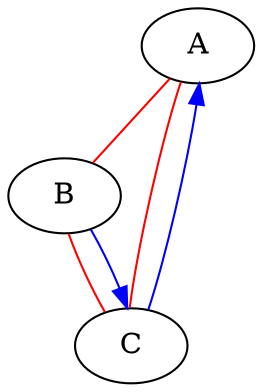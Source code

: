 digraph {
    A;B;C;

    subgraph Rel1 {
        edge [dir=none, color=red]
        A -> B -> C -> A
    }

    subgraph Rel2 {
        edge [color=blue]

        B -> C
        C -> A
    }
}

